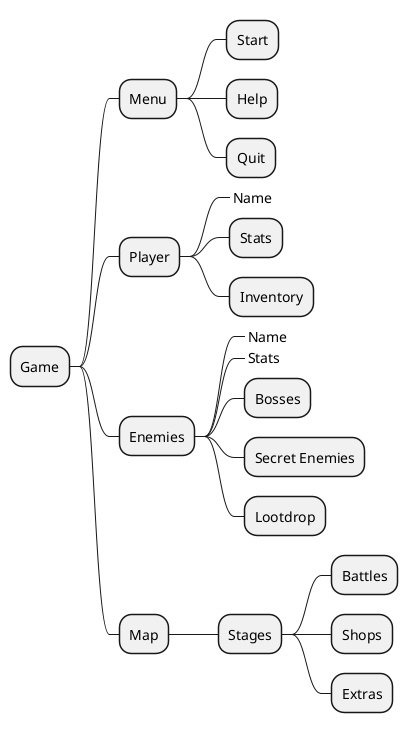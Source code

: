@startmindmap
* Game
    * Menu
        * Start
        * Help
        * Quit
    * Player
        *_ Name
        * Stats
        * Inventory
    * Enemies
        *_ Name
        *_ Stats
        * Bosses
        * Secret Enemies
        * Lootdrop
    * Map
        * Stages
            * Battles
            * Shops
            * Extras
@endmindmap
